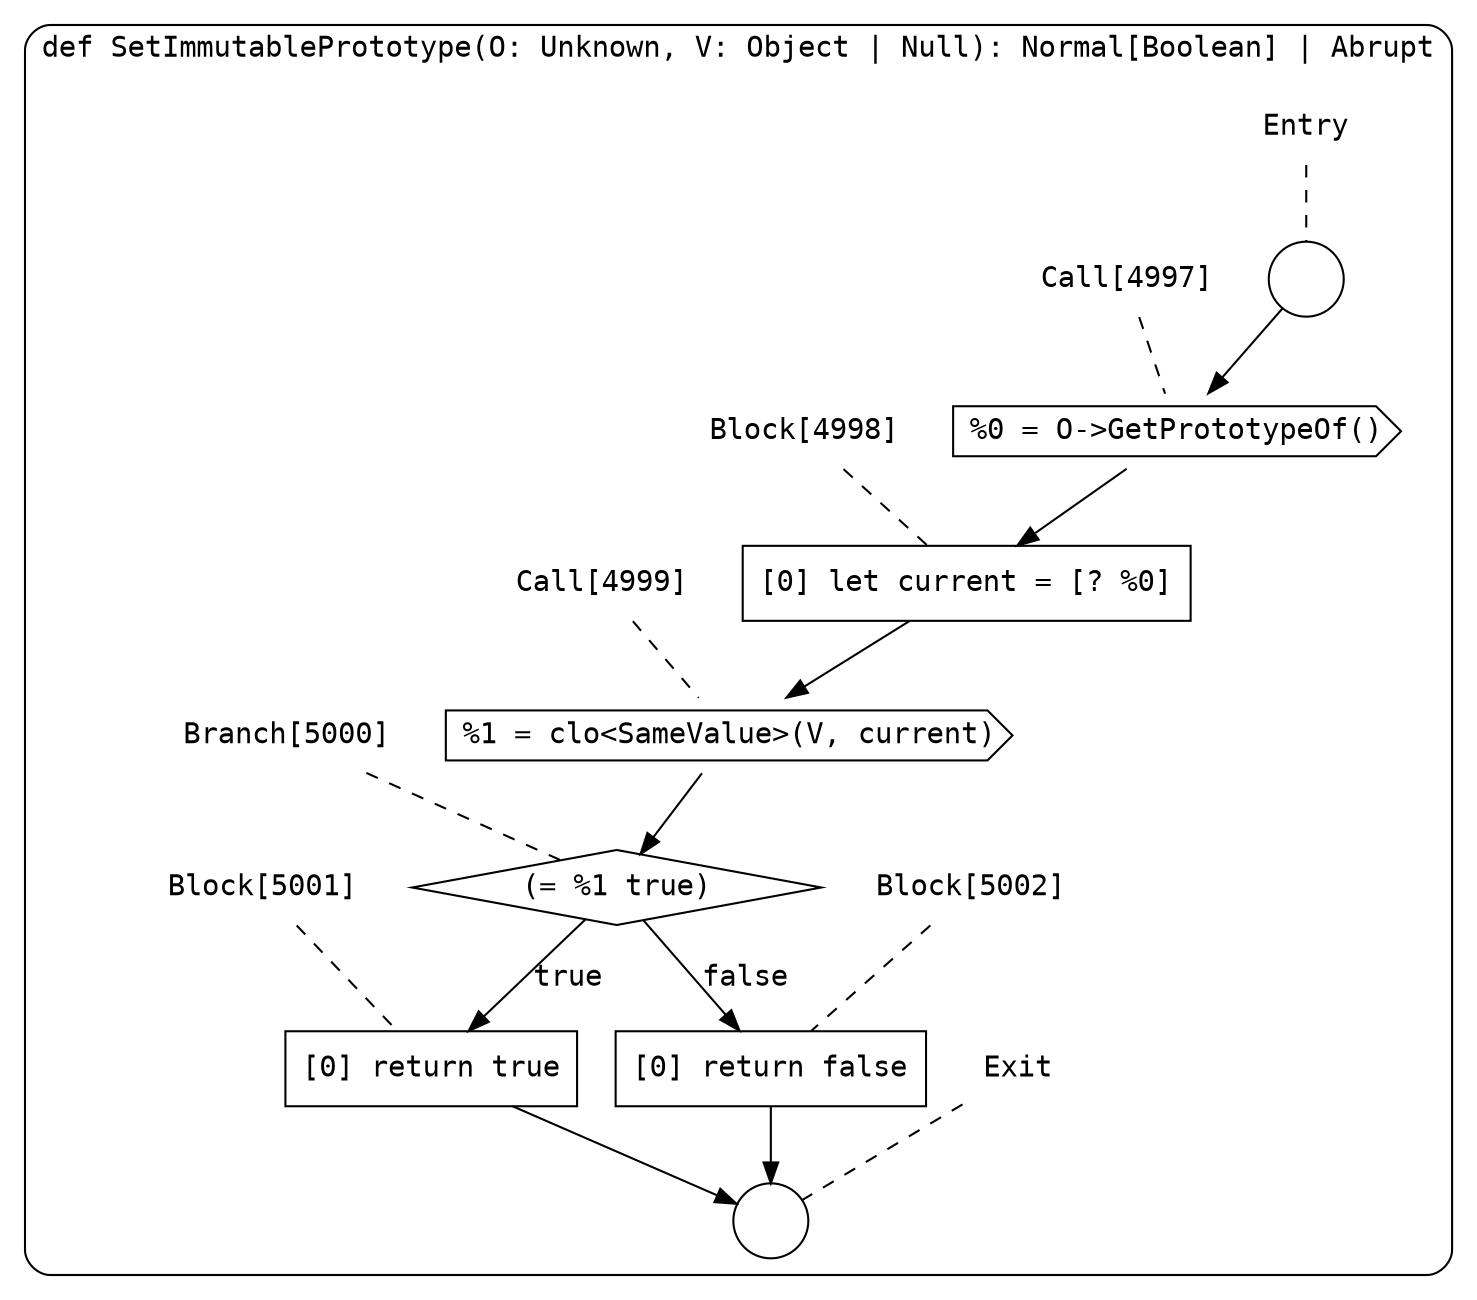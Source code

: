 digraph {
  graph [fontname = "Consolas"]
  node [fontname = "Consolas"]
  edge [fontname = "Consolas"]
  subgraph cluster1149 {
    label = "def SetImmutablePrototype(O: Unknown, V: Object | Null): Normal[Boolean] | Abrupt"
    style = rounded
    cluster1149_entry_name [shape=none, label=<<font color="black">Entry</font>>]
    cluster1149_entry_name -> cluster1149_entry [arrowhead=none, color="black", style=dashed]
    cluster1149_entry [shape=circle label=" " color="black" fillcolor="white" style=filled]
    cluster1149_entry -> node4997 [color="black"]
    cluster1149_exit_name [shape=none, label=<<font color="black">Exit</font>>]
    cluster1149_exit_name -> cluster1149_exit [arrowhead=none, color="black", style=dashed]
    cluster1149_exit [shape=circle label=" " color="black" fillcolor="white" style=filled]
    node4997_name [shape=none, label=<<font color="black">Call[4997]</font>>]
    node4997_name -> node4997 [arrowhead=none, color="black", style=dashed]
    node4997 [shape=cds, label=<<font color="black">%0 = O-&gt;GetPrototypeOf()</font>> color="black" fillcolor="white", style=filled]
    node4997 -> node4998 [color="black"]
    node4998_name [shape=none, label=<<font color="black">Block[4998]</font>>]
    node4998_name -> node4998 [arrowhead=none, color="black", style=dashed]
    node4998 [shape=box, label=<<font color="black">[0] let current = [? %0]<BR ALIGN="LEFT"/></font>> color="black" fillcolor="white", style=filled]
    node4998 -> node4999 [color="black"]
    node4999_name [shape=none, label=<<font color="black">Call[4999]</font>>]
    node4999_name -> node4999 [arrowhead=none, color="black", style=dashed]
    node4999 [shape=cds, label=<<font color="black">%1 = clo&lt;SameValue&gt;(V, current)</font>> color="black" fillcolor="white", style=filled]
    node4999 -> node5000 [color="black"]
    node5000_name [shape=none, label=<<font color="black">Branch[5000]</font>>]
    node5000_name -> node5000 [arrowhead=none, color="black", style=dashed]
    node5000 [shape=diamond, label=<<font color="black">(= %1 true)</font>> color="black" fillcolor="white", style=filled]
    node5000 -> node5001 [label=<<font color="black">true</font>> color="black"]
    node5000 -> node5002 [label=<<font color="black">false</font>> color="black"]
    node5001_name [shape=none, label=<<font color="black">Block[5001]</font>>]
    node5001_name -> node5001 [arrowhead=none, color="black", style=dashed]
    node5001 [shape=box, label=<<font color="black">[0] return true<BR ALIGN="LEFT"/></font>> color="black" fillcolor="white", style=filled]
    node5001 -> cluster1149_exit [color="black"]
    node5002_name [shape=none, label=<<font color="black">Block[5002]</font>>]
    node5002_name -> node5002 [arrowhead=none, color="black", style=dashed]
    node5002 [shape=box, label=<<font color="black">[0] return false<BR ALIGN="LEFT"/></font>> color="black" fillcolor="white", style=filled]
    node5002 -> cluster1149_exit [color="black"]
  }
}